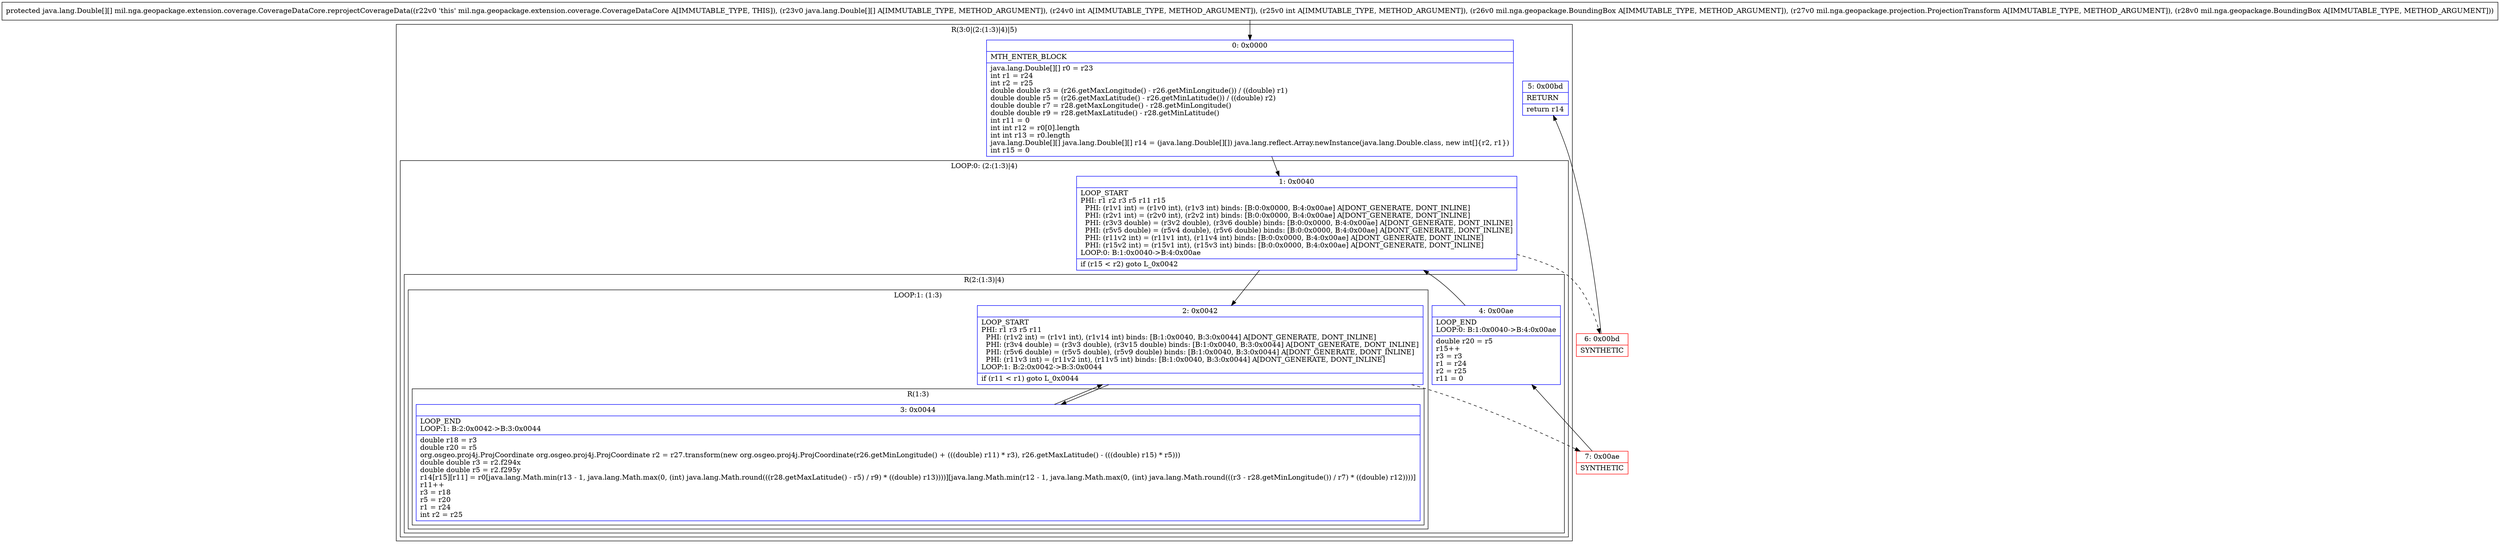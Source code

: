 digraph "CFG formil.nga.geopackage.extension.coverage.CoverageDataCore.reprojectCoverageData([[Ljava\/lang\/Double;IILmil\/nga\/geopackage\/BoundingBox;Lmil\/nga\/geopackage\/projection\/ProjectionTransform;Lmil\/nga\/geopackage\/BoundingBox;)[[Ljava\/lang\/Double;" {
subgraph cluster_Region_1008909687 {
label = "R(3:0|(2:(1:3)|4)|5)";
node [shape=record,color=blue];
Node_0 [shape=record,label="{0\:\ 0x0000|MTH_ENTER_BLOCK\l|java.lang.Double[][] r0 = r23\lint r1 = r24\lint r2 = r25\ldouble double r3 = (r26.getMaxLongitude() \- r26.getMinLongitude()) \/ ((double) r1)\ldouble double r5 = (r26.getMaxLatitude() \- r26.getMinLatitude()) \/ ((double) r2)\ldouble double r7 = r28.getMaxLongitude() \- r28.getMinLongitude()\ldouble double r9 = r28.getMaxLatitude() \- r28.getMinLatitude()\lint r11 = 0\lint int r12 = r0[0].length\lint int r13 = r0.length\ljava.lang.Double[][] java.lang.Double[][] r14 = (java.lang.Double[][]) java.lang.reflect.Array.newInstance(java.lang.Double.class, new int[]\{r2, r1\})\lint r15 = 0\l}"];
subgraph cluster_LoopRegion_570399232 {
label = "LOOP:0: (2:(1:3)|4)";
node [shape=record,color=blue];
Node_1 [shape=record,label="{1\:\ 0x0040|LOOP_START\lPHI: r1 r2 r3 r5 r11 r15 \l  PHI: (r1v1 int) = (r1v0 int), (r1v3 int) binds: [B:0:0x0000, B:4:0x00ae] A[DONT_GENERATE, DONT_INLINE]\l  PHI: (r2v1 int) = (r2v0 int), (r2v2 int) binds: [B:0:0x0000, B:4:0x00ae] A[DONT_GENERATE, DONT_INLINE]\l  PHI: (r3v3 double) = (r3v2 double), (r3v6 double) binds: [B:0:0x0000, B:4:0x00ae] A[DONT_GENERATE, DONT_INLINE]\l  PHI: (r5v5 double) = (r5v4 double), (r5v6 double) binds: [B:0:0x0000, B:4:0x00ae] A[DONT_GENERATE, DONT_INLINE]\l  PHI: (r11v2 int) = (r11v1 int), (r11v4 int) binds: [B:0:0x0000, B:4:0x00ae] A[DONT_GENERATE, DONT_INLINE]\l  PHI: (r15v2 int) = (r15v1 int), (r15v3 int) binds: [B:0:0x0000, B:4:0x00ae] A[DONT_GENERATE, DONT_INLINE]\lLOOP:0: B:1:0x0040\-\>B:4:0x00ae\l|if (r15 \< r2) goto L_0x0042\l}"];
subgraph cluster_Region_1024136820 {
label = "R(2:(1:3)|4)";
node [shape=record,color=blue];
subgraph cluster_LoopRegion_136267633 {
label = "LOOP:1: (1:3)";
node [shape=record,color=blue];
Node_2 [shape=record,label="{2\:\ 0x0042|LOOP_START\lPHI: r1 r3 r5 r11 \l  PHI: (r1v2 int) = (r1v1 int), (r1v14 int) binds: [B:1:0x0040, B:3:0x0044] A[DONT_GENERATE, DONT_INLINE]\l  PHI: (r3v4 double) = (r3v3 double), (r3v15 double) binds: [B:1:0x0040, B:3:0x0044] A[DONT_GENERATE, DONT_INLINE]\l  PHI: (r5v6 double) = (r5v5 double), (r5v9 double) binds: [B:1:0x0040, B:3:0x0044] A[DONT_GENERATE, DONT_INLINE]\l  PHI: (r11v3 int) = (r11v2 int), (r11v5 int) binds: [B:1:0x0040, B:3:0x0044] A[DONT_GENERATE, DONT_INLINE]\lLOOP:1: B:2:0x0042\-\>B:3:0x0044\l|if (r11 \< r1) goto L_0x0044\l}"];
subgraph cluster_Region_1996409323 {
label = "R(1:3)";
node [shape=record,color=blue];
Node_3 [shape=record,label="{3\:\ 0x0044|LOOP_END\lLOOP:1: B:2:0x0042\-\>B:3:0x0044\l|double r18 = r3\ldouble r20 = r5\lorg.osgeo.proj4j.ProjCoordinate org.osgeo.proj4j.ProjCoordinate r2 = r27.transform(new org.osgeo.proj4j.ProjCoordinate(r26.getMinLongitude() + (((double) r11) * r3), r26.getMaxLatitude() \- (((double) r15) * r5)))\ldouble double r3 = r2.f294x\ldouble double r5 = r2.f295y\lr14[r15][r11] = r0[java.lang.Math.min(r13 \- 1, java.lang.Math.max(0, (int) java.lang.Math.round(((r28.getMaxLatitude() \- r5) \/ r9) * ((double) r13))))][java.lang.Math.min(r12 \- 1, java.lang.Math.max(0, (int) java.lang.Math.round(((r3 \- r28.getMinLongitude()) \/ r7) * ((double) r12))))]\lr11++\lr3 = r18\lr5 = r20\lr1 = r24\lint r2 = r25\l}"];
}
}
Node_4 [shape=record,label="{4\:\ 0x00ae|LOOP_END\lLOOP:0: B:1:0x0040\-\>B:4:0x00ae\l|double r20 = r5\lr15++\lr3 = r3\lr1 = r24\lr2 = r25\lr11 = 0\l}"];
}
}
Node_5 [shape=record,label="{5\:\ 0x00bd|RETURN\l|return r14\l}"];
}
Node_6 [shape=record,color=red,label="{6\:\ 0x00bd|SYNTHETIC\l}"];
Node_7 [shape=record,color=red,label="{7\:\ 0x00ae|SYNTHETIC\l}"];
MethodNode[shape=record,label="{protected java.lang.Double[][] mil.nga.geopackage.extension.coverage.CoverageDataCore.reprojectCoverageData((r22v0 'this' mil.nga.geopackage.extension.coverage.CoverageDataCore A[IMMUTABLE_TYPE, THIS]), (r23v0 java.lang.Double[][] A[IMMUTABLE_TYPE, METHOD_ARGUMENT]), (r24v0 int A[IMMUTABLE_TYPE, METHOD_ARGUMENT]), (r25v0 int A[IMMUTABLE_TYPE, METHOD_ARGUMENT]), (r26v0 mil.nga.geopackage.BoundingBox A[IMMUTABLE_TYPE, METHOD_ARGUMENT]), (r27v0 mil.nga.geopackage.projection.ProjectionTransform A[IMMUTABLE_TYPE, METHOD_ARGUMENT]), (r28v0 mil.nga.geopackage.BoundingBox A[IMMUTABLE_TYPE, METHOD_ARGUMENT])) }"];
MethodNode -> Node_0;
Node_0 -> Node_1;
Node_1 -> Node_2;
Node_1 -> Node_6[style=dashed];
Node_2 -> Node_3;
Node_2 -> Node_7[style=dashed];
Node_3 -> Node_2;
Node_4 -> Node_1;
Node_6 -> Node_5;
Node_7 -> Node_4;
}

